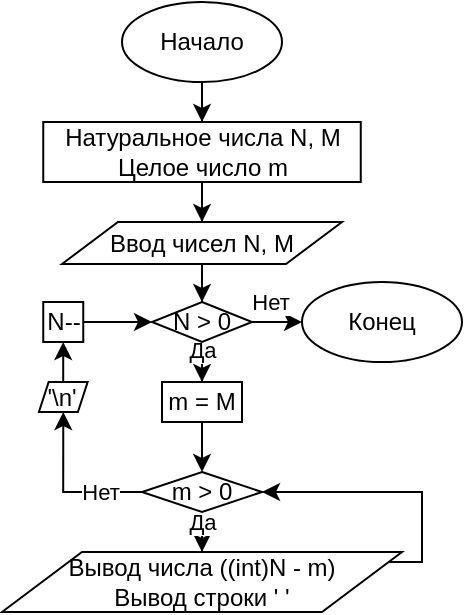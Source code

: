 <mxfile version="13.1.11" type="device"><diagram id="C5RBs43oDa-KdzZeNtuy" name="Page-1"><mxGraphModel dx="635" dy="281" grid="1" gridSize="10" guides="1" tooltips="1" connect="1" arrows="1" fold="1" page="1" pageScale="1" pageWidth="827" pageHeight="1169" math="0" shadow="0"><root><mxCell id="WIyWlLk6GJQsqaUBKTNV-0"/><mxCell id="WIyWlLk6GJQsqaUBKTNV-1" parent="WIyWlLk6GJQsqaUBKTNV-0"/><mxCell id="fGXwdbJ8hSiZ8CcaIuds-39" style="edgeStyle=orthogonalEdgeStyle;rounded=0;orthogonalLoop=1;jettySize=auto;html=1;entryX=0.5;entryY=0;entryDx=0;entryDy=0;" edge="1" parent="WIyWlLk6GJQsqaUBKTNV-1" source="fGXwdbJ8hSiZ8CcaIuds-40" target="fGXwdbJ8hSiZ8CcaIuds-42"><mxGeometry relative="1" as="geometry"/></mxCell><mxCell id="fGXwdbJ8hSiZ8CcaIuds-40" value="Начало" style="ellipse;whiteSpace=wrap;html=1;" vertex="1" parent="WIyWlLk6GJQsqaUBKTNV-1"><mxGeometry x="200" y="80" width="80" height="40" as="geometry"/></mxCell><mxCell id="fGXwdbJ8hSiZ8CcaIuds-62" style="edgeStyle=orthogonalEdgeStyle;rounded=0;orthogonalLoop=1;jettySize=auto;html=1;entryX=0.5;entryY=0;entryDx=0;entryDy=0;" edge="1" parent="WIyWlLk6GJQsqaUBKTNV-1" source="fGXwdbJ8hSiZ8CcaIuds-42" target="fGXwdbJ8hSiZ8CcaIuds-44"><mxGeometry relative="1" as="geometry"/></mxCell><mxCell id="fGXwdbJ8hSiZ8CcaIuds-42" value="&lt;div&gt;Натуральное числа&amp;nbsp;N, M&lt;/div&gt;&lt;div&gt;&lt;span&gt;Целое число m&lt;/span&gt;&lt;/div&gt;" style="rounded=0;whiteSpace=wrap;html=1;" vertex="1" parent="WIyWlLk6GJQsqaUBKTNV-1"><mxGeometry x="160.63" y="140" width="158.75" height="30" as="geometry"/></mxCell><mxCell id="fGXwdbJ8hSiZ8CcaIuds-64" style="edgeStyle=orthogonalEdgeStyle;rounded=0;orthogonalLoop=1;jettySize=auto;html=1;" edge="1" parent="WIyWlLk6GJQsqaUBKTNV-1" source="fGXwdbJ8hSiZ8CcaIuds-44" target="fGXwdbJ8hSiZ8CcaIuds-49"><mxGeometry relative="1" as="geometry"/></mxCell><mxCell id="fGXwdbJ8hSiZ8CcaIuds-44" value="Ввод чисел N, M" style="shape=parallelogram;perimeter=parallelogramPerimeter;whiteSpace=wrap;html=1;fontFamily=Helvetica;fontSize=12;fontColor=#000000;align=center;strokeColor=#000000;fillColor=#ffffff;" vertex="1" parent="WIyWlLk6GJQsqaUBKTNV-1"><mxGeometry x="170" y="190" width="140" height="21" as="geometry"/></mxCell><mxCell id="fGXwdbJ8hSiZ8CcaIuds-45" value="Конец" style="ellipse;whiteSpace=wrap;html=1;" vertex="1" parent="WIyWlLk6GJQsqaUBKTNV-1"><mxGeometry x="290" y="220" width="80" height="40" as="geometry"/></mxCell><mxCell id="fGXwdbJ8hSiZ8CcaIuds-65" style="edgeStyle=orthogonalEdgeStyle;rounded=0;orthogonalLoop=1;jettySize=auto;html=1;entryX=0.5;entryY=0;entryDx=0;entryDy=0;" edge="1" parent="WIyWlLk6GJQsqaUBKTNV-1" source="fGXwdbJ8hSiZ8CcaIuds-49" target="fGXwdbJ8hSiZ8CcaIuds-61"><mxGeometry relative="1" as="geometry"/></mxCell><mxCell id="fGXwdbJ8hSiZ8CcaIuds-66" value="Да" style="edgeLabel;html=1;align=center;verticalAlign=middle;resizable=0;points=[];" vertex="1" connectable="0" parent="fGXwdbJ8hSiZ8CcaIuds-65"><mxGeometry x="0.453" relative="1" as="geometry"><mxPoint as="offset"/></mxGeometry></mxCell><mxCell id="fGXwdbJ8hSiZ8CcaIuds-87" style="edgeStyle=orthogonalEdgeStyle;rounded=0;orthogonalLoop=1;jettySize=auto;html=1;entryX=0;entryY=0.5;entryDx=0;entryDy=0;" edge="1" parent="WIyWlLk6GJQsqaUBKTNV-1" source="fGXwdbJ8hSiZ8CcaIuds-49" target="fGXwdbJ8hSiZ8CcaIuds-45"><mxGeometry relative="1" as="geometry"/></mxCell><mxCell id="fGXwdbJ8hSiZ8CcaIuds-88" value="Нет" style="edgeLabel;html=1;align=center;verticalAlign=middle;resizable=0;points=[];" vertex="1" connectable="0" parent="fGXwdbJ8hSiZ8CcaIuds-87"><mxGeometry x="0.422" relative="1" as="geometry"><mxPoint y="-10" as="offset"/></mxGeometry></mxCell><mxCell id="fGXwdbJ8hSiZ8CcaIuds-49" value="N &amp;gt; 0" style="rhombus;whiteSpace=wrap;html=1;" vertex="1" parent="WIyWlLk6GJQsqaUBKTNV-1"><mxGeometry x="215" y="230" width="50" height="20" as="geometry"/></mxCell><mxCell id="fGXwdbJ8hSiZ8CcaIuds-81" style="edgeStyle=orthogonalEdgeStyle;rounded=0;orthogonalLoop=1;jettySize=auto;html=1;entryX=0.5;entryY=1;entryDx=0;entryDy=0;" edge="1" parent="WIyWlLk6GJQsqaUBKTNV-1" source="fGXwdbJ8hSiZ8CcaIuds-54" target="fGXwdbJ8hSiZ8CcaIuds-78"><mxGeometry relative="1" as="geometry"/></mxCell><mxCell id="fGXwdbJ8hSiZ8CcaIuds-82" value="Нет" style="edgeLabel;html=1;align=center;verticalAlign=middle;resizable=0;points=[];" vertex="1" connectable="0" parent="fGXwdbJ8hSiZ8CcaIuds-81"><mxGeometry x="-0.698" relative="1" as="geometry"><mxPoint x="-9.44" as="offset"/></mxGeometry></mxCell><mxCell id="fGXwdbJ8hSiZ8CcaIuds-84" style="edgeStyle=orthogonalEdgeStyle;rounded=0;orthogonalLoop=1;jettySize=auto;html=1;entryX=0.5;entryY=0;entryDx=0;entryDy=0;" edge="1" parent="WIyWlLk6GJQsqaUBKTNV-1" source="fGXwdbJ8hSiZ8CcaIuds-54" target="fGXwdbJ8hSiZ8CcaIuds-83"><mxGeometry relative="1" as="geometry"/></mxCell><mxCell id="fGXwdbJ8hSiZ8CcaIuds-85" value="Да" style="edgeLabel;html=1;align=center;verticalAlign=middle;resizable=0;points=[];" vertex="1" connectable="0" parent="fGXwdbJ8hSiZ8CcaIuds-84"><mxGeometry x="-0.83" relative="1" as="geometry"><mxPoint as="offset"/></mxGeometry></mxCell><mxCell id="fGXwdbJ8hSiZ8CcaIuds-54" value="m &amp;gt; 0" style="rhombus;whiteSpace=wrap;html=1;" vertex="1" parent="WIyWlLk6GJQsqaUBKTNV-1"><mxGeometry x="210" y="315" width="60" height="20" as="geometry"/></mxCell><mxCell id="fGXwdbJ8hSiZ8CcaIuds-67" style="edgeStyle=orthogonalEdgeStyle;rounded=0;orthogonalLoop=1;jettySize=auto;html=1;entryX=0.5;entryY=0;entryDx=0;entryDy=0;" edge="1" parent="WIyWlLk6GJQsqaUBKTNV-1" source="fGXwdbJ8hSiZ8CcaIuds-61" target="fGXwdbJ8hSiZ8CcaIuds-54"><mxGeometry relative="1" as="geometry"/></mxCell><mxCell id="fGXwdbJ8hSiZ8CcaIuds-61" value="m = M" style="rounded=0;whiteSpace=wrap;html=1;" vertex="1" parent="WIyWlLk6GJQsqaUBKTNV-1"><mxGeometry x="220" y="270" width="40" height="20" as="geometry"/></mxCell><mxCell id="fGXwdbJ8hSiZ8CcaIuds-77" style="edgeStyle=orthogonalEdgeStyle;rounded=0;orthogonalLoop=1;jettySize=auto;html=1;entryX=0;entryY=0.5;entryDx=0;entryDy=0;" edge="1" parent="WIyWlLk6GJQsqaUBKTNV-1" source="fGXwdbJ8hSiZ8CcaIuds-76" target="fGXwdbJ8hSiZ8CcaIuds-49"><mxGeometry relative="1" as="geometry"/></mxCell><mxCell id="fGXwdbJ8hSiZ8CcaIuds-76" value="N--" style="rounded=0;whiteSpace=wrap;html=1;" vertex="1" parent="WIyWlLk6GJQsqaUBKTNV-1"><mxGeometry x="160.63" y="230" width="20" height="20" as="geometry"/></mxCell><mxCell id="fGXwdbJ8hSiZ8CcaIuds-79" style="edgeStyle=orthogonalEdgeStyle;rounded=0;orthogonalLoop=1;jettySize=auto;html=1;entryX=0.5;entryY=1;entryDx=0;entryDy=0;" edge="1" parent="WIyWlLk6GJQsqaUBKTNV-1" source="fGXwdbJ8hSiZ8CcaIuds-78" target="fGXwdbJ8hSiZ8CcaIuds-76"><mxGeometry relative="1" as="geometry"/></mxCell><mxCell id="fGXwdbJ8hSiZ8CcaIuds-78" value="'\n'" style="shape=parallelogram;perimeter=parallelogramPerimeter;whiteSpace=wrap;html=1;" vertex="1" parent="WIyWlLk6GJQsqaUBKTNV-1"><mxGeometry x="158.45" y="270" width="24.37" height="15" as="geometry"/></mxCell><mxCell id="fGXwdbJ8hSiZ8CcaIuds-89" style="edgeStyle=orthogonalEdgeStyle;rounded=0;orthogonalLoop=1;jettySize=auto;html=1;entryX=1;entryY=0.5;entryDx=0;entryDy=0;" edge="1" parent="WIyWlLk6GJQsqaUBKTNV-1" source="fGXwdbJ8hSiZ8CcaIuds-83" target="fGXwdbJ8hSiZ8CcaIuds-54"><mxGeometry relative="1" as="geometry"><Array as="points"><mxPoint x="350" y="360"/><mxPoint x="350" y="325"/></Array></mxGeometry></mxCell><mxCell id="fGXwdbJ8hSiZ8CcaIuds-83" value="Вывод числа ((int)N - m)&lt;br&gt;Вывод строки ' '" style="shape=parallelogram;perimeter=parallelogramPerimeter;whiteSpace=wrap;html=1;" vertex="1" parent="WIyWlLk6GJQsqaUBKTNV-1"><mxGeometry x="140" y="355" width="200" height="30" as="geometry"/></mxCell></root></mxGraphModel></diagram></mxfile>